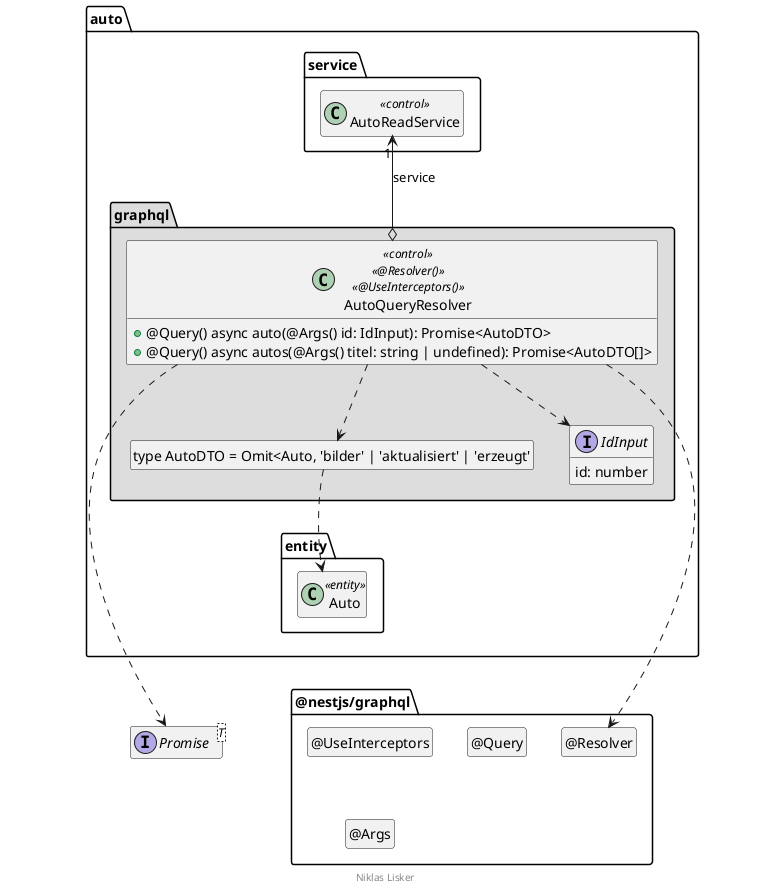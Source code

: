 ' Preview durch <Alt>d

@startuml Controller-Klasse

interface Promise<T>

package @nestjs/graphql {
  class "@Resolver" as Resolver
  hide Resolver circle

  class "@UseInterceptors" as UseInterceptors
  hide UseInterceptors circle

  class "@Query" as Query
  hide Query circle

  class "@Args" as Args
  hide Args circle

  Resolver .left[hidden].> Promise
}

package auto {
  package entity {
    class Auto <<entity>>
  }

  package service {
    class AutoReadService << control >>
  }

  package graphql #DDDDDD {
    class "type AutoDTO = Omit<Auto, 'bilder' | 'aktualisiert' | 'erzeugt'" as AutoDTO
    hide AutoDTO circle

    interface IdInput {
        id: number
    }

    class AutoQueryResolver << control >> << @Resolver() >> << @UseInterceptors() >> {
      + @Query() async auto(@Args() id: IdInput): Promise<AutoDTO>
      + @Query() async autos(@Args() titel: string | undefined): Promise<AutoDTO[]>
    }

    AutoQueryResolver o-up-> "1" AutoReadService : service
    AutoQueryResolver ..> AutoDTO
    AutoQueryResolver ..> IdInput
    AutoDTO ..> Auto
    AutoQueryResolver ..> Resolver

    AutoQueryResolver ..> Promise

    AutoDTO .[hidden].> Auto
    Auto .[hidden].> Promise
    AutoReadService .[hidden].> Promise
    Auto .[hidden].> Resolver
    AutoReadService .[hidden].> Resolver
  }
}

hide empty members

footer Niklas Lisker

@enduml

